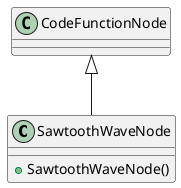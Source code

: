 @startuml
class SawtoothWaveNode {
    + SawtoothWaveNode()
}
CodeFunctionNode <|-- SawtoothWaveNode
@enduml
